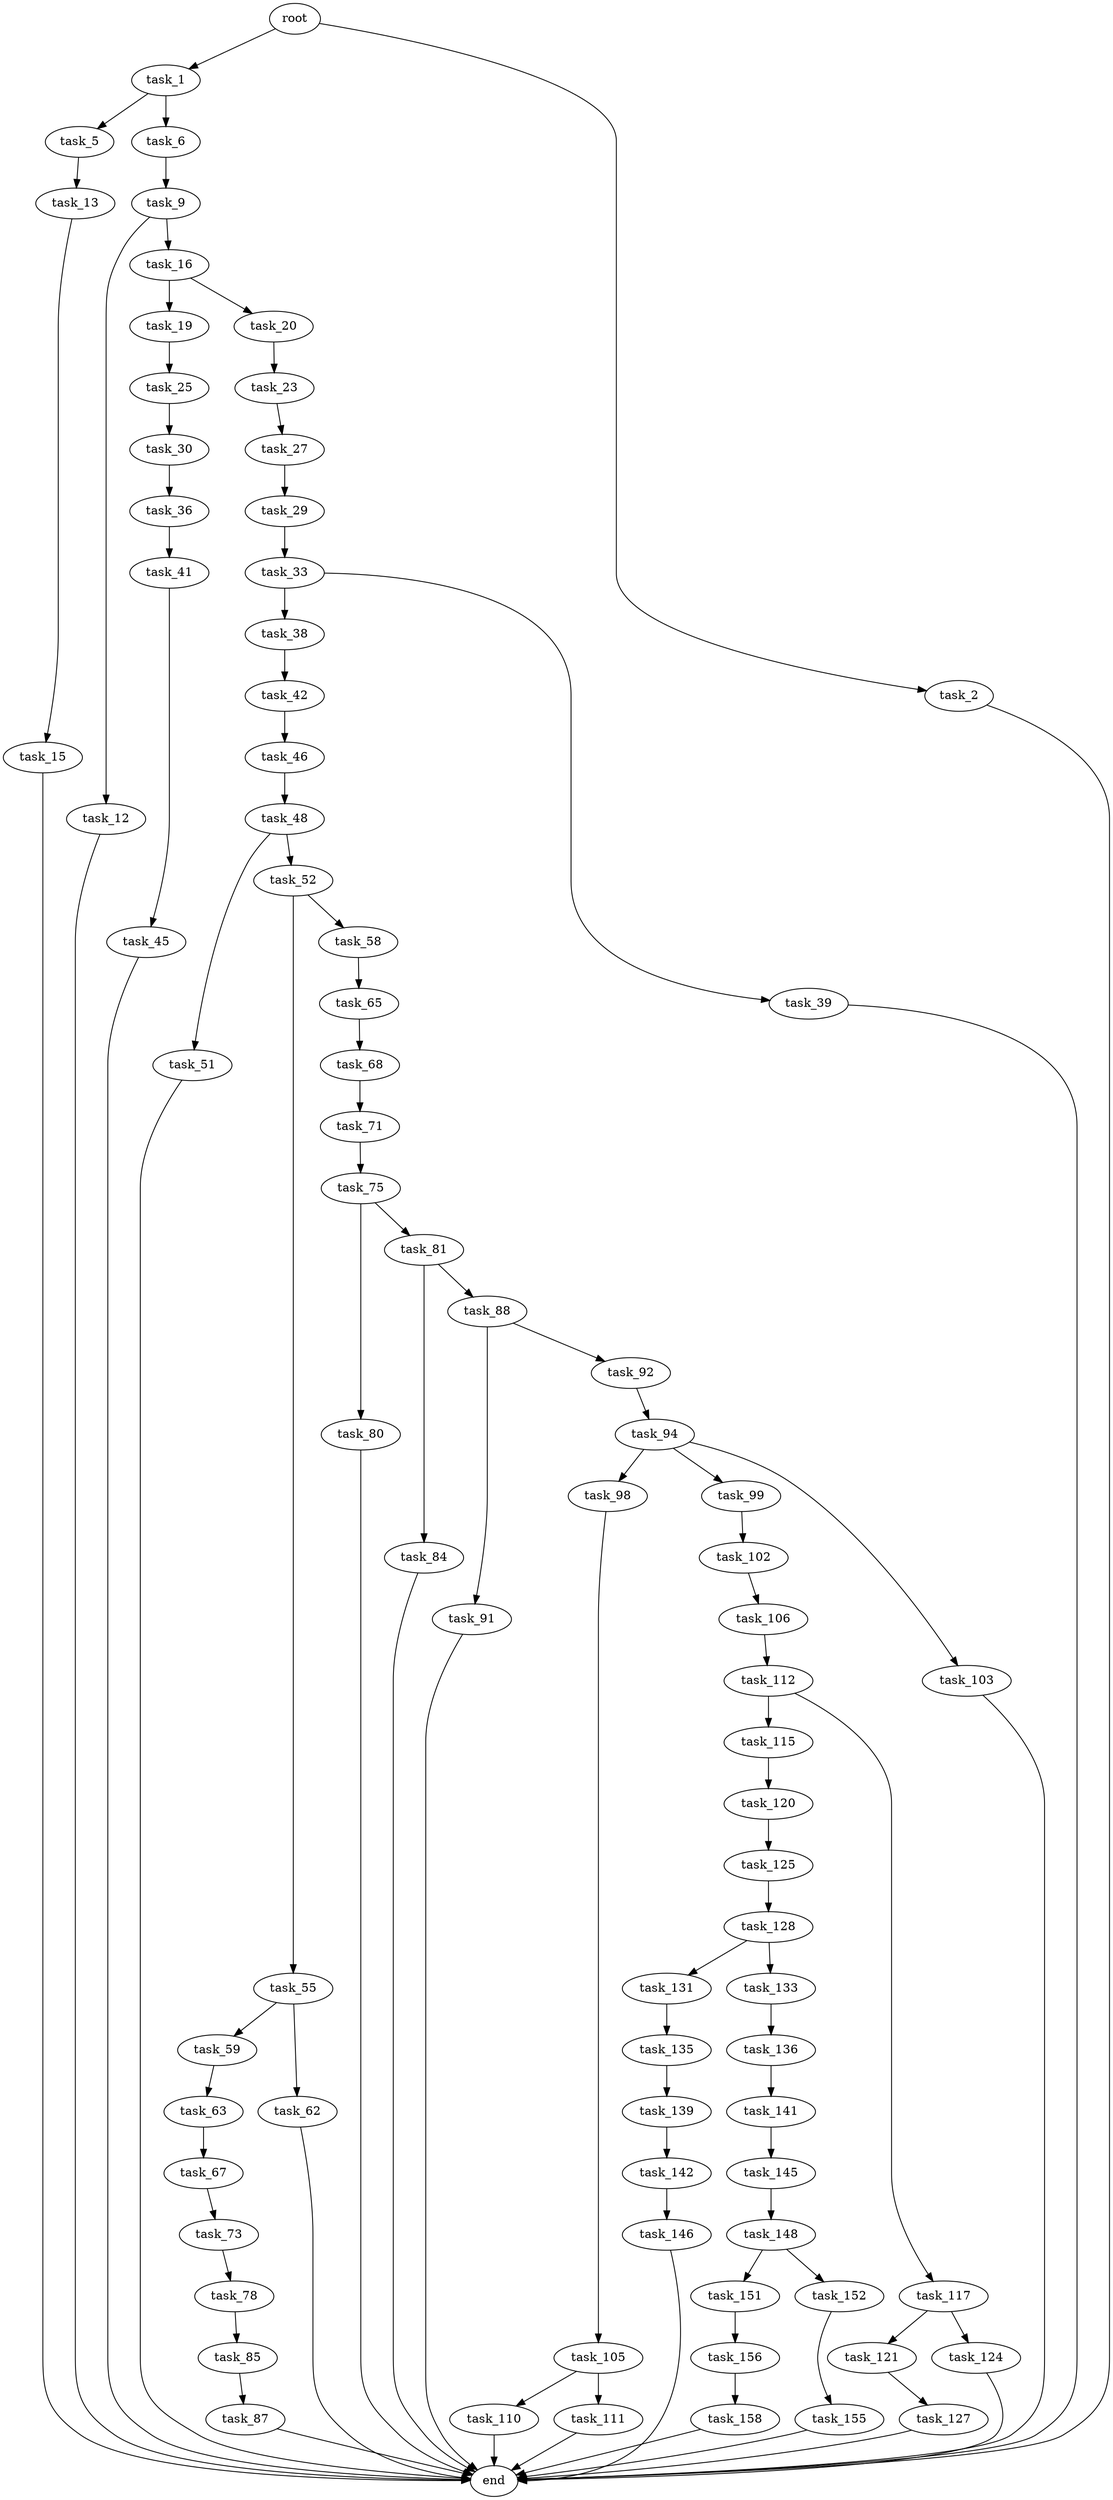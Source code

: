 digraph G {
  root [size="0.000000"];
  task_1 [size="16741256926.000000"];
  task_2 [size="91073867028.000000"];
  task_5 [size="512216180088.000000"];
  task_6 [size="238830528651.000000"];
  task_9 [size="8156102785.000000"];
  task_12 [size="1482574528.000000"];
  task_13 [size="7878741816.000000"];
  task_15 [size="231928233984.000000"];
  task_16 [size="782757789696.000000"];
  task_19 [size="8589934592.000000"];
  task_20 [size="733855438.000000"];
  task_23 [size="549755813888.000000"];
  task_25 [size="986285859787.000000"];
  task_27 [size="25610481376.000000"];
  task_29 [size="231928233984.000000"];
  task_30 [size="406344914826.000000"];
  task_33 [size="25957873579.000000"];
  task_36 [size="782757789696.000000"];
  task_38 [size="4406052475.000000"];
  task_39 [size="11825519671.000000"];
  task_41 [size="8424628785.000000"];
  task_42 [size="403811405279.000000"];
  task_45 [size="42523791266.000000"];
  task_46 [size="276174589857.000000"];
  task_48 [size="134217728000.000000"];
  task_51 [size="8589934592.000000"];
  task_52 [size="28991029248.000000"];
  task_55 [size="1560362796.000000"];
  task_58 [size="1073741824000.000000"];
  task_59 [size="8589934592.000000"];
  task_62 [size="66821760400.000000"];
  task_63 [size="4002235150.000000"];
  task_65 [size="4718913408.000000"];
  task_67 [size="231928233984.000000"];
  task_68 [size="18575190144.000000"];
  task_71 [size="43558134111.000000"];
  task_73 [size="35475143743.000000"];
  task_75 [size="536685012142.000000"];
  task_78 [size="419925353877.000000"];
  task_80 [size="368293445632.000000"];
  task_81 [size="175068363662.000000"];
  task_84 [size="6871897887.000000"];
  task_85 [size="782662488699.000000"];
  task_87 [size="3821159891.000000"];
  task_88 [size="6460380410.000000"];
  task_91 [size="652084265578.000000"];
  task_92 [size="27057353010.000000"];
  task_94 [size="841147554.000000"];
  task_98 [size="231928233984.000000"];
  task_99 [size="28991029248.000000"];
  task_102 [size="5452735821.000000"];
  task_103 [size="273977877760.000000"];
  task_105 [size="694095266490.000000"];
  task_106 [size="316991303538.000000"];
  task_110 [size="13455475631.000000"];
  task_111 [size="12073633450.000000"];
  task_112 [size="19034386830.000000"];
  task_115 [size="193204046783.000000"];
  task_117 [size="1602602429.000000"];
  task_120 [size="231928233984.000000"];
  task_121 [size="68719476736.000000"];
  task_124 [size="223903202265.000000"];
  task_125 [size="147988507222.000000"];
  task_127 [size="8589934592.000000"];
  task_128 [size="173124588077.000000"];
  task_131 [size="368293445632.000000"];
  task_133 [size="107880632658.000000"];
  task_135 [size="987647995300.000000"];
  task_136 [size="134217728000.000000"];
  task_139 [size="24287569481.000000"];
  task_141 [size="68719476736.000000"];
  task_142 [size="29101933757.000000"];
  task_145 [size="134217728000.000000"];
  task_146 [size="15396777784.000000"];
  task_148 [size="113088080044.000000"];
  task_151 [size="24415966830.000000"];
  task_152 [size="43133244712.000000"];
  task_155 [size="134217728000.000000"];
  task_156 [size="782757789696.000000"];
  task_158 [size="1073741824000.000000"];
  end [size="0.000000"];

  root -> task_1 [size="1.000000"];
  root -> task_2 [size="1.000000"];
  task_1 -> task_5 [size="301989888.000000"];
  task_1 -> task_6 [size="301989888.000000"];
  task_2 -> end [size="1.000000"];
  task_5 -> task_13 [size="679477248.000000"];
  task_6 -> task_9 [size="679477248.000000"];
  task_9 -> task_12 [size="209715200.000000"];
  task_9 -> task_16 [size="209715200.000000"];
  task_12 -> end [size="1.000000"];
  task_13 -> task_15 [size="33554432.000000"];
  task_15 -> end [size="1.000000"];
  task_16 -> task_19 [size="679477248.000000"];
  task_16 -> task_20 [size="679477248.000000"];
  task_19 -> task_25 [size="33554432.000000"];
  task_20 -> task_23 [size="75497472.000000"];
  task_23 -> task_27 [size="536870912.000000"];
  task_25 -> task_30 [size="838860800.000000"];
  task_27 -> task_29 [size="411041792.000000"];
  task_29 -> task_33 [size="301989888.000000"];
  task_30 -> task_36 [size="679477248.000000"];
  task_33 -> task_38 [size="134217728.000000"];
  task_33 -> task_39 [size="134217728.000000"];
  task_36 -> task_41 [size="679477248.000000"];
  task_38 -> task_42 [size="301989888.000000"];
  task_39 -> end [size="1.000000"];
  task_41 -> task_45 [size="33554432.000000"];
  task_42 -> task_46 [size="679477248.000000"];
  task_45 -> end [size="1.000000"];
  task_46 -> task_48 [size="679477248.000000"];
  task_48 -> task_51 [size="209715200.000000"];
  task_48 -> task_52 [size="209715200.000000"];
  task_51 -> end [size="1.000000"];
  task_52 -> task_55 [size="75497472.000000"];
  task_52 -> task_58 [size="75497472.000000"];
  task_55 -> task_59 [size="134217728.000000"];
  task_55 -> task_62 [size="134217728.000000"];
  task_58 -> task_65 [size="838860800.000000"];
  task_59 -> task_63 [size="33554432.000000"];
  task_62 -> end [size="1.000000"];
  task_63 -> task_67 [size="411041792.000000"];
  task_65 -> task_68 [size="301989888.000000"];
  task_67 -> task_73 [size="301989888.000000"];
  task_68 -> task_71 [size="301989888.000000"];
  task_71 -> task_75 [size="75497472.000000"];
  task_73 -> task_78 [size="679477248.000000"];
  task_75 -> task_80 [size="838860800.000000"];
  task_75 -> task_81 [size="838860800.000000"];
  task_78 -> task_85 [size="536870912.000000"];
  task_80 -> end [size="1.000000"];
  task_81 -> task_84 [size="536870912.000000"];
  task_81 -> task_88 [size="536870912.000000"];
  task_84 -> end [size="1.000000"];
  task_85 -> task_87 [size="536870912.000000"];
  task_87 -> end [size="1.000000"];
  task_88 -> task_91 [size="134217728.000000"];
  task_88 -> task_92 [size="134217728.000000"];
  task_91 -> end [size="1.000000"];
  task_92 -> task_94 [size="536870912.000000"];
  task_94 -> task_98 [size="33554432.000000"];
  task_94 -> task_99 [size="33554432.000000"];
  task_94 -> task_103 [size="33554432.000000"];
  task_98 -> task_105 [size="301989888.000000"];
  task_99 -> task_102 [size="75497472.000000"];
  task_102 -> task_106 [size="679477248.000000"];
  task_103 -> end [size="1.000000"];
  task_105 -> task_110 [size="679477248.000000"];
  task_105 -> task_111 [size="679477248.000000"];
  task_106 -> task_112 [size="411041792.000000"];
  task_110 -> end [size="1.000000"];
  task_111 -> end [size="1.000000"];
  task_112 -> task_115 [size="838860800.000000"];
  task_112 -> task_117 [size="838860800.000000"];
  task_115 -> task_120 [size="411041792.000000"];
  task_117 -> task_121 [size="33554432.000000"];
  task_117 -> task_124 [size="33554432.000000"];
  task_120 -> task_125 [size="301989888.000000"];
  task_121 -> task_127 [size="134217728.000000"];
  task_124 -> end [size="1.000000"];
  task_125 -> task_128 [size="679477248.000000"];
  task_127 -> end [size="1.000000"];
  task_128 -> task_131 [size="411041792.000000"];
  task_128 -> task_133 [size="411041792.000000"];
  task_131 -> task_135 [size="411041792.000000"];
  task_133 -> task_136 [size="209715200.000000"];
  task_135 -> task_139 [size="679477248.000000"];
  task_136 -> task_141 [size="209715200.000000"];
  task_139 -> task_142 [size="33554432.000000"];
  task_141 -> task_145 [size="134217728.000000"];
  task_142 -> task_146 [size="536870912.000000"];
  task_145 -> task_148 [size="209715200.000000"];
  task_146 -> end [size="1.000000"];
  task_148 -> task_151 [size="209715200.000000"];
  task_148 -> task_152 [size="209715200.000000"];
  task_151 -> task_156 [size="411041792.000000"];
  task_152 -> task_155 [size="33554432.000000"];
  task_155 -> end [size="1.000000"];
  task_156 -> task_158 [size="679477248.000000"];
  task_158 -> end [size="1.000000"];
}
